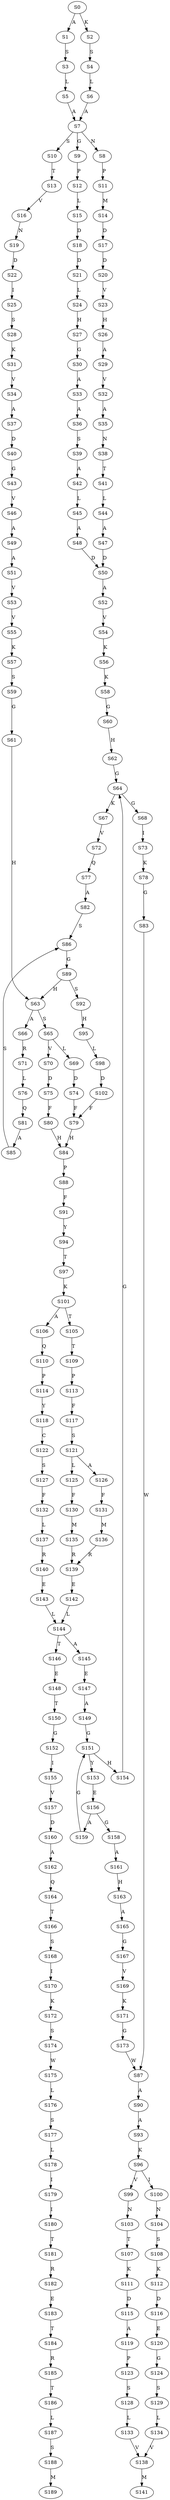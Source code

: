 strict digraph  {
	S0 -> S1 [ label = A ];
	S0 -> S2 [ label = K ];
	S1 -> S3 [ label = S ];
	S2 -> S4 [ label = S ];
	S3 -> S5 [ label = L ];
	S4 -> S6 [ label = L ];
	S5 -> S7 [ label = A ];
	S6 -> S7 [ label = A ];
	S7 -> S8 [ label = N ];
	S7 -> S9 [ label = G ];
	S7 -> S10 [ label = S ];
	S8 -> S11 [ label = P ];
	S9 -> S12 [ label = P ];
	S10 -> S13 [ label = T ];
	S11 -> S14 [ label = M ];
	S12 -> S15 [ label = L ];
	S13 -> S16 [ label = V ];
	S14 -> S17 [ label = D ];
	S15 -> S18 [ label = D ];
	S16 -> S19 [ label = N ];
	S17 -> S20 [ label = D ];
	S18 -> S21 [ label = D ];
	S19 -> S22 [ label = D ];
	S20 -> S23 [ label = V ];
	S21 -> S24 [ label = L ];
	S22 -> S25 [ label = I ];
	S23 -> S26 [ label = H ];
	S24 -> S27 [ label = H ];
	S25 -> S28 [ label = S ];
	S26 -> S29 [ label = A ];
	S27 -> S30 [ label = G ];
	S28 -> S31 [ label = K ];
	S29 -> S32 [ label = V ];
	S30 -> S33 [ label = A ];
	S31 -> S34 [ label = V ];
	S32 -> S35 [ label = A ];
	S33 -> S36 [ label = A ];
	S34 -> S37 [ label = A ];
	S35 -> S38 [ label = N ];
	S36 -> S39 [ label = S ];
	S37 -> S40 [ label = D ];
	S38 -> S41 [ label = T ];
	S39 -> S42 [ label = A ];
	S40 -> S43 [ label = G ];
	S41 -> S44 [ label = L ];
	S42 -> S45 [ label = L ];
	S43 -> S46 [ label = V ];
	S44 -> S47 [ label = A ];
	S45 -> S48 [ label = A ];
	S46 -> S49 [ label = A ];
	S47 -> S50 [ label = D ];
	S48 -> S50 [ label = D ];
	S49 -> S51 [ label = A ];
	S50 -> S52 [ label = A ];
	S51 -> S53 [ label = V ];
	S52 -> S54 [ label = V ];
	S53 -> S55 [ label = V ];
	S54 -> S56 [ label = K ];
	S55 -> S57 [ label = K ];
	S56 -> S58 [ label = K ];
	S57 -> S59 [ label = S ];
	S58 -> S60 [ label = G ];
	S59 -> S61 [ label = G ];
	S60 -> S62 [ label = H ];
	S61 -> S63 [ label = H ];
	S62 -> S64 [ label = G ];
	S63 -> S65 [ label = S ];
	S63 -> S66 [ label = A ];
	S64 -> S67 [ label = K ];
	S64 -> S68 [ label = G ];
	S65 -> S69 [ label = L ];
	S65 -> S70 [ label = V ];
	S66 -> S71 [ label = R ];
	S67 -> S72 [ label = V ];
	S68 -> S73 [ label = I ];
	S69 -> S74 [ label = D ];
	S70 -> S75 [ label = D ];
	S71 -> S76 [ label = L ];
	S72 -> S77 [ label = Q ];
	S73 -> S78 [ label = K ];
	S74 -> S79 [ label = F ];
	S75 -> S80 [ label = F ];
	S76 -> S81 [ label = Q ];
	S77 -> S82 [ label = A ];
	S78 -> S83 [ label = G ];
	S79 -> S84 [ label = H ];
	S80 -> S84 [ label = H ];
	S81 -> S85 [ label = A ];
	S82 -> S86 [ label = S ];
	S83 -> S87 [ label = W ];
	S84 -> S88 [ label = P ];
	S85 -> S86 [ label = S ];
	S86 -> S89 [ label = G ];
	S87 -> S90 [ label = A ];
	S88 -> S91 [ label = F ];
	S89 -> S63 [ label = H ];
	S89 -> S92 [ label = S ];
	S90 -> S93 [ label = A ];
	S91 -> S94 [ label = Y ];
	S92 -> S95 [ label = H ];
	S93 -> S96 [ label = K ];
	S94 -> S97 [ label = T ];
	S95 -> S98 [ label = L ];
	S96 -> S99 [ label = V ];
	S96 -> S100 [ label = I ];
	S97 -> S101 [ label = K ];
	S98 -> S102 [ label = D ];
	S99 -> S103 [ label = N ];
	S100 -> S104 [ label = N ];
	S101 -> S105 [ label = T ];
	S101 -> S106 [ label = A ];
	S102 -> S79 [ label = F ];
	S103 -> S107 [ label = T ];
	S104 -> S108 [ label = S ];
	S105 -> S109 [ label = T ];
	S106 -> S110 [ label = Q ];
	S107 -> S111 [ label = K ];
	S108 -> S112 [ label = K ];
	S109 -> S113 [ label = P ];
	S110 -> S114 [ label = P ];
	S111 -> S115 [ label = D ];
	S112 -> S116 [ label = D ];
	S113 -> S117 [ label = F ];
	S114 -> S118 [ label = Y ];
	S115 -> S119 [ label = A ];
	S116 -> S120 [ label = E ];
	S117 -> S121 [ label = S ];
	S118 -> S122 [ label = C ];
	S119 -> S123 [ label = P ];
	S120 -> S124 [ label = G ];
	S121 -> S125 [ label = L ];
	S121 -> S126 [ label = A ];
	S122 -> S127 [ label = S ];
	S123 -> S128 [ label = S ];
	S124 -> S129 [ label = S ];
	S125 -> S130 [ label = F ];
	S126 -> S131 [ label = F ];
	S127 -> S132 [ label = F ];
	S128 -> S133 [ label = L ];
	S129 -> S134 [ label = L ];
	S130 -> S135 [ label = M ];
	S131 -> S136 [ label = M ];
	S132 -> S137 [ label = L ];
	S133 -> S138 [ label = V ];
	S134 -> S138 [ label = V ];
	S135 -> S139 [ label = R ];
	S136 -> S139 [ label = R ];
	S137 -> S140 [ label = R ];
	S138 -> S141 [ label = M ];
	S139 -> S142 [ label = E ];
	S140 -> S143 [ label = E ];
	S142 -> S144 [ label = L ];
	S143 -> S144 [ label = L ];
	S144 -> S145 [ label = A ];
	S144 -> S146 [ label = T ];
	S145 -> S147 [ label = E ];
	S146 -> S148 [ label = E ];
	S147 -> S149 [ label = A ];
	S148 -> S150 [ label = T ];
	S149 -> S151 [ label = G ];
	S150 -> S152 [ label = G ];
	S151 -> S153 [ label = Y ];
	S151 -> S154 [ label = H ];
	S152 -> S155 [ label = I ];
	S153 -> S156 [ label = E ];
	S154 -> S64 [ label = G ];
	S155 -> S157 [ label = V ];
	S156 -> S158 [ label = G ];
	S156 -> S159 [ label = A ];
	S157 -> S160 [ label = D ];
	S158 -> S161 [ label = A ];
	S159 -> S151 [ label = G ];
	S160 -> S162 [ label = A ];
	S161 -> S163 [ label = H ];
	S162 -> S164 [ label = Q ];
	S163 -> S165 [ label = A ];
	S164 -> S166 [ label = T ];
	S165 -> S167 [ label = G ];
	S166 -> S168 [ label = S ];
	S167 -> S169 [ label = V ];
	S168 -> S170 [ label = I ];
	S169 -> S171 [ label = K ];
	S170 -> S172 [ label = K ];
	S171 -> S173 [ label = G ];
	S172 -> S174 [ label = S ];
	S173 -> S87 [ label = W ];
	S174 -> S175 [ label = W ];
	S175 -> S176 [ label = L ];
	S176 -> S177 [ label = S ];
	S177 -> S178 [ label = L ];
	S178 -> S179 [ label = I ];
	S179 -> S180 [ label = I ];
	S180 -> S181 [ label = T ];
	S181 -> S182 [ label = R ];
	S182 -> S183 [ label = E ];
	S183 -> S184 [ label = T ];
	S184 -> S185 [ label = R ];
	S185 -> S186 [ label = T ];
	S186 -> S187 [ label = L ];
	S187 -> S188 [ label = S ];
	S188 -> S189 [ label = M ];
}
